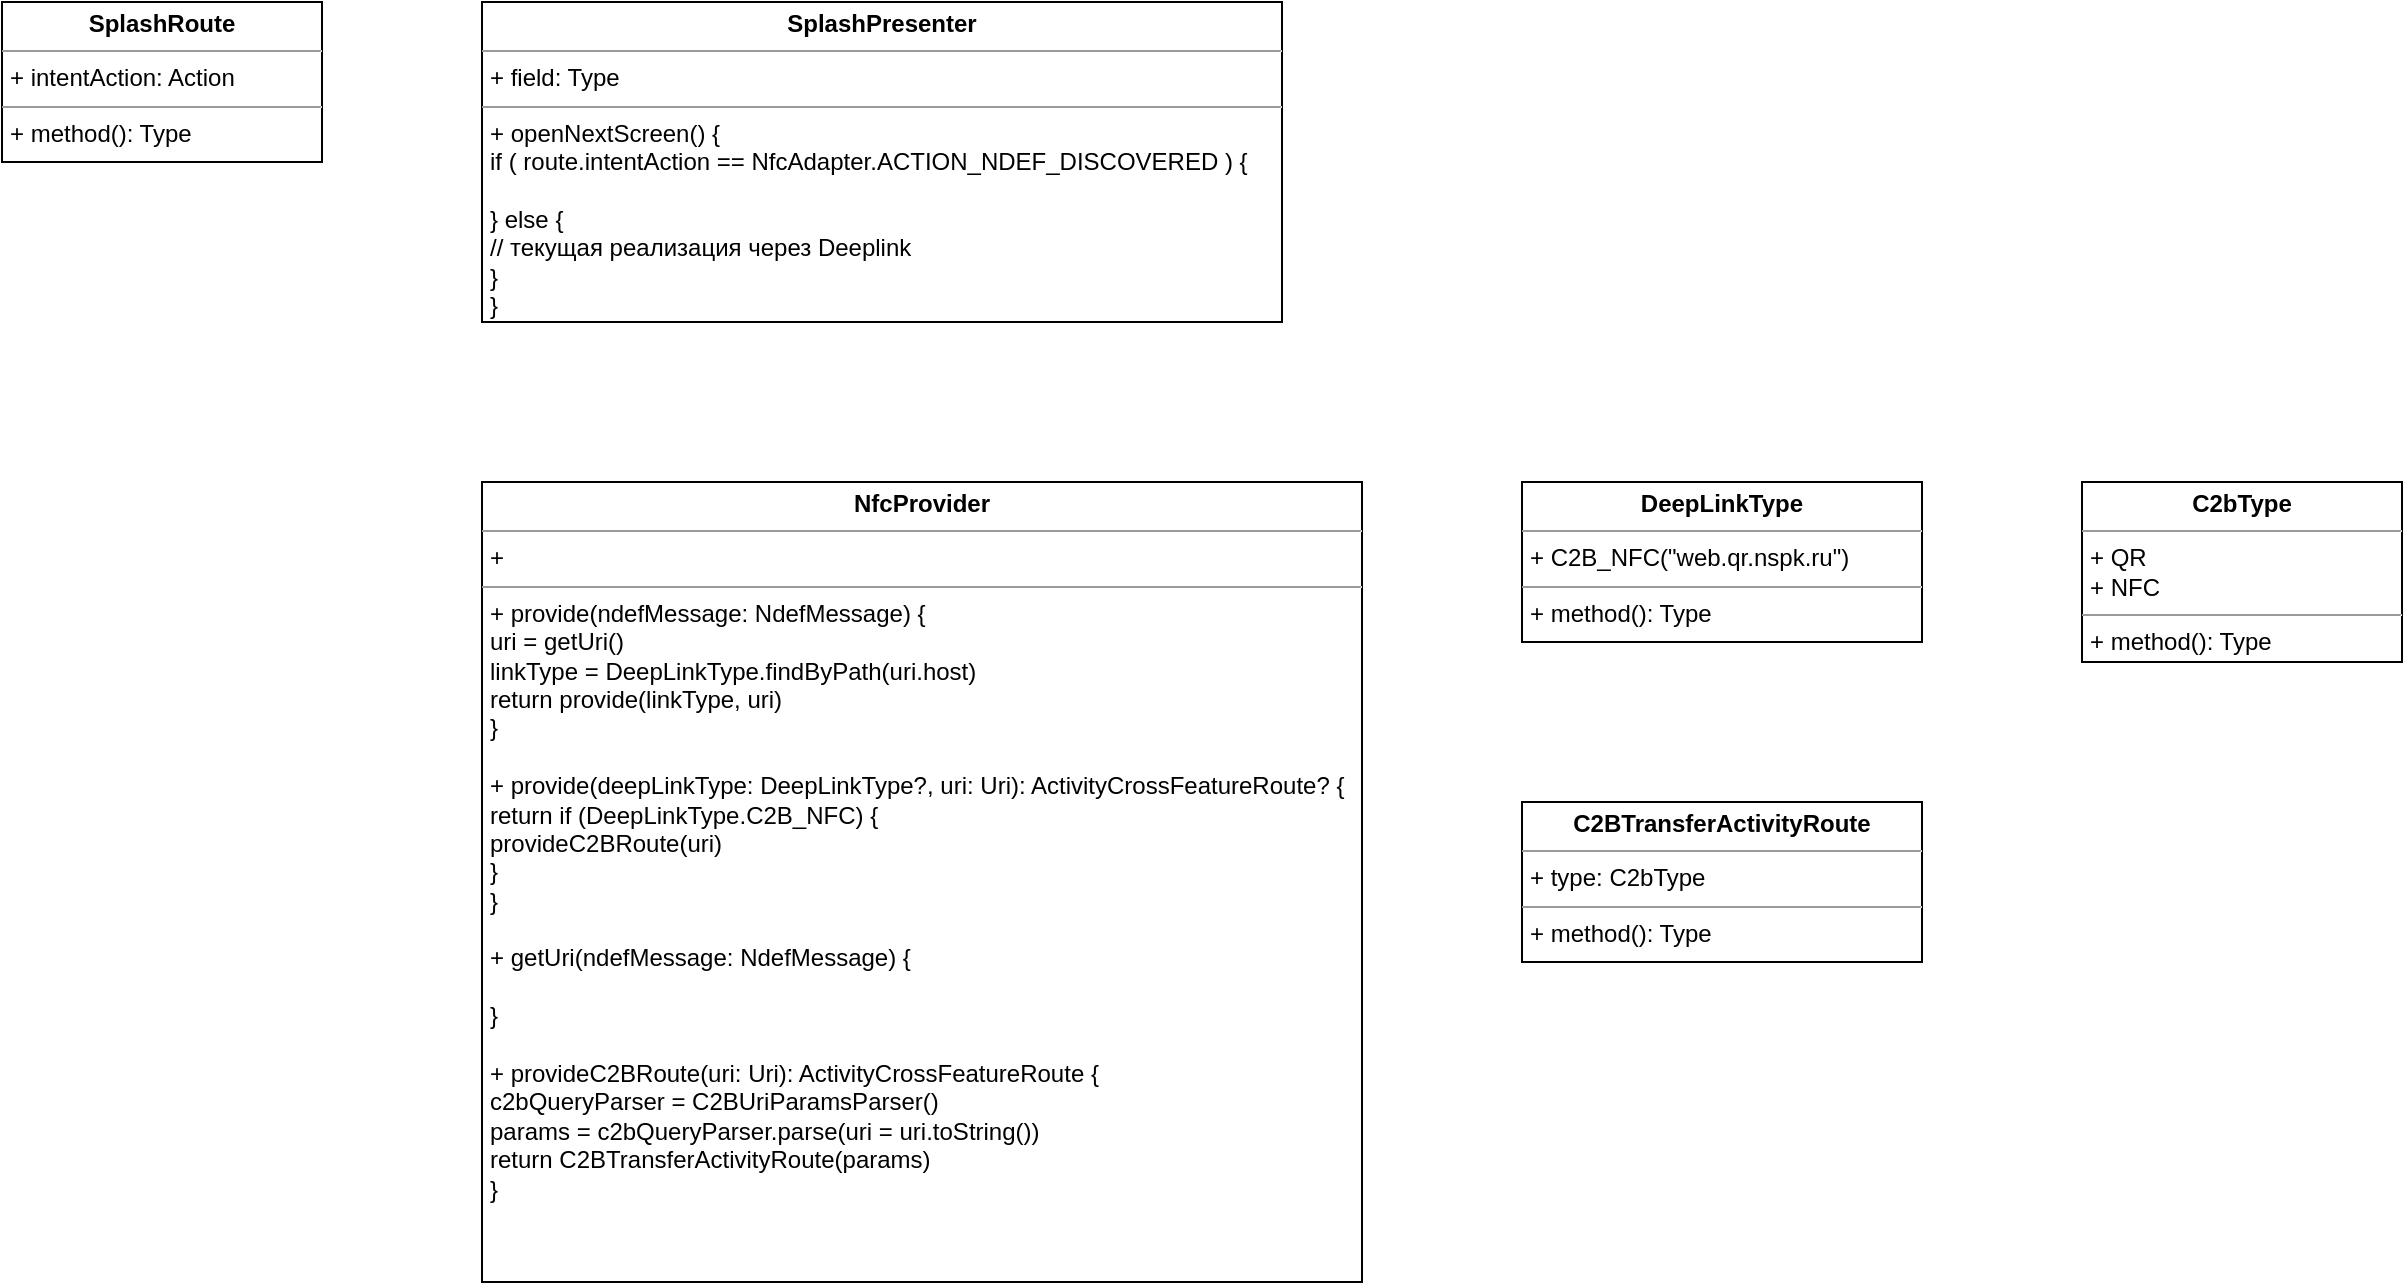 <mxfile version="20.8.16" type="github">
  <diagram name="Страница 1" id="77XX2ot-AXuAcVkpyhDV">
    <mxGraphModel dx="954" dy="642" grid="1" gridSize="10" guides="1" tooltips="1" connect="1" arrows="1" fold="1" page="1" pageScale="1" pageWidth="827" pageHeight="1169" math="0" shadow="0">
      <root>
        <mxCell id="0" />
        <mxCell id="1" parent="0" />
        <mxCell id="XIR1wBfXApnDmehk49Lx-1" value="&lt;p style=&quot;margin:0px;margin-top:4px;text-align:center;&quot;&gt;&lt;b&gt;SplashRoute&lt;/b&gt;&lt;/p&gt;&lt;hr size=&quot;1&quot;&gt;&lt;p style=&quot;margin:0px;margin-left:4px;&quot;&gt;+ intentAction: Action&lt;br&gt;&lt;/p&gt;&lt;hr size=&quot;1&quot;&gt;&lt;p style=&quot;margin:0px;margin-left:4px;&quot;&gt;+ method(): Type&lt;/p&gt;" style="verticalAlign=top;align=left;overflow=fill;fontSize=12;fontFamily=Helvetica;html=1;" vertex="1" parent="1">
          <mxGeometry x="80" y="80" width="160" height="80" as="geometry" />
        </mxCell>
        <mxCell id="XIR1wBfXApnDmehk49Lx-2" value="&lt;p style=&quot;margin:0px;margin-top:4px;text-align:center;&quot;&gt;&lt;b&gt;SplashPresenter&lt;/b&gt;&lt;/p&gt;&lt;hr size=&quot;1&quot;&gt;&lt;p style=&quot;margin:0px;margin-left:4px;&quot;&gt;+ field: Type&lt;/p&gt;&lt;hr size=&quot;1&quot;&gt;&lt;p style=&quot;margin:0px;margin-left:4px;&quot;&gt;+ openNextScreen() {&lt;/p&gt;&lt;p style=&quot;margin:0px;margin-left:4px;&quot;&gt;if ( route.intentAction == NfcAdapter.ACTION_NDEF_DISCOVERED ) {&lt;/p&gt;&lt;p style=&quot;margin:0px;margin-left:4px;&quot;&gt;&lt;br&gt;&lt;/p&gt;&lt;p style=&quot;margin:0px;margin-left:4px;&quot;&gt;} else { &lt;br&gt;&lt;/p&gt;&lt;p style=&quot;margin:0px;margin-left:4px;&quot;&gt;// текущая реализация через Deeplink&lt;br&gt;&lt;/p&gt;&lt;p style=&quot;margin:0px;margin-left:4px;&quot;&gt;}&lt;br&gt;&lt;/p&gt;&lt;p style=&quot;margin:0px;margin-left:4px;&quot;&gt;}&lt;br&gt;&lt;/p&gt;" style="verticalAlign=top;align=left;overflow=fill;fontSize=12;fontFamily=Helvetica;html=1;" vertex="1" parent="1">
          <mxGeometry x="320" y="80" width="400" height="160" as="geometry" />
        </mxCell>
        <mxCell id="XIR1wBfXApnDmehk49Lx-3" value="&lt;p style=&quot;margin:0px;margin-top:4px;text-align:center;&quot;&gt;&lt;b&gt;NfcProvider&lt;/b&gt;&lt;/p&gt;&lt;hr size=&quot;1&quot;&gt;&lt;p style=&quot;margin:0px;margin-left:4px;&quot;&gt;+ &lt;br&gt;&lt;/p&gt;&lt;hr size=&quot;1&quot;&gt;&lt;p style=&quot;margin:0px;margin-left:4px;&quot;&gt;+ provide(ndefMessage: NdefMessage) {&lt;/p&gt;&lt;p style=&quot;margin:0px;margin-left:4px;&quot;&gt;uri = getUri()&lt;br&gt;&lt;/p&gt;&lt;p style=&quot;margin:0px;margin-left:4px;&quot;&gt;linkType = DeepLinkType.findByPath(uri.host)&lt;/p&gt;&lt;p style=&quot;margin:0px;margin-left:4px;&quot;&gt;return provide(linkType, uri)&lt;br&gt;&lt;/p&gt;&lt;p style=&quot;margin:0px;margin-left:4px;&quot;&gt;}&lt;/p&gt;&lt;p style=&quot;margin:0px;margin-left:4px;&quot;&gt;&lt;br&gt;&lt;/p&gt;&lt;p style=&quot;margin:0px;margin-left:4px;&quot;&gt;+ provide(deepLinkType: DeepLinkType?, uri: Uri): ActivityCrossFeatureRoute? {&lt;/p&gt;&lt;p style=&quot;margin:0px;margin-left:4px;&quot;&gt;return if (DeepLinkType.C2B_NFC) {&lt;/p&gt;&lt;p style=&quot;margin:0px;margin-left:4px;&quot;&gt;provideC2BRoute(uri)&lt;/p&gt;&lt;p style=&quot;margin:0px;margin-left:4px;&quot;&gt;}&lt;br&gt;&lt;/p&gt;&lt;p style=&quot;margin:0px;margin-left:4px;&quot;&gt;}&lt;br&gt;&lt;/p&gt;&lt;p style=&quot;margin:0px;margin-left:4px;&quot;&gt;&lt;br&gt;&lt;/p&gt;&lt;p style=&quot;margin:0px;margin-left:4px;&quot;&gt;+ getUri(ndefMessage: NdefMessage) {&lt;/p&gt;&lt;p style=&quot;margin:0px;margin-left:4px;&quot;&gt;&lt;br&gt;&lt;/p&gt;&lt;p style=&quot;margin:0px;margin-left:4px;&quot;&gt;}&lt;/p&gt;&lt;p style=&quot;margin:0px;margin-left:4px;&quot;&gt;&lt;br&gt;&lt;/p&gt;&lt;p style=&quot;margin:0px;margin-left:4px;&quot;&gt;+ provideC2BRoute(uri: Uri): ActivityCrossFeatureRoute {&lt;/p&gt;&lt;p style=&quot;margin:0px;margin-left:4px;&quot;&gt;c2bQueryParser = C2BUriParamsParser()&lt;/p&gt;&lt;p style=&quot;margin:0px;margin-left:4px;&quot;&gt;params = c2bQueryParser.parse(uri = uri.toString())&lt;/p&gt;&lt;p style=&quot;margin:0px;margin-left:4px;&quot;&gt;return C2BTransferActivityRoute(params)&lt;br&gt;&lt;/p&gt;&lt;p style=&quot;margin:0px;margin-left:4px;&quot;&gt;}&lt;br&gt;&lt;/p&gt;" style="verticalAlign=top;align=left;overflow=fill;fontSize=12;fontFamily=Helvetica;html=1;" vertex="1" parent="1">
          <mxGeometry x="320" y="320" width="440" height="400" as="geometry" />
        </mxCell>
        <mxCell id="XIR1wBfXApnDmehk49Lx-4" value="&lt;p style=&quot;margin:0px;margin-top:4px;text-align:center;&quot;&gt;&lt;b&gt;DeepLinkType&lt;/b&gt;&lt;/p&gt;&lt;hr size=&quot;1&quot;&gt;&lt;p style=&quot;margin:0px;margin-left:4px;&quot;&gt;+ C2B_NFC(&quot;web.qr.nspk.ru&quot;)&lt;/p&gt;&lt;hr size=&quot;1&quot;&gt;&lt;p style=&quot;margin:0px;margin-left:4px;&quot;&gt;+ method(): Type&lt;/p&gt;" style="verticalAlign=top;align=left;overflow=fill;fontSize=12;fontFamily=Helvetica;html=1;" vertex="1" parent="1">
          <mxGeometry x="840" y="320" width="200" height="80" as="geometry" />
        </mxCell>
        <mxCell id="XIR1wBfXApnDmehk49Lx-5" value="&lt;p style=&quot;margin:0px;margin-top:4px;text-align:center;&quot;&gt;&lt;b&gt;C2BTransferActivityRoute&lt;/b&gt;&lt;/p&gt;&lt;hr size=&quot;1&quot;&gt;&lt;p style=&quot;margin:0px;margin-left:4px;&quot;&gt;+ type: C2bType&lt;br&gt;&lt;/p&gt;&lt;hr size=&quot;1&quot;&gt;&lt;p style=&quot;margin:0px;margin-left:4px;&quot;&gt;+ method(): Type&lt;/p&gt;" style="verticalAlign=top;align=left;overflow=fill;fontSize=12;fontFamily=Helvetica;html=1;" vertex="1" parent="1">
          <mxGeometry x="840" y="480" width="200" height="80" as="geometry" />
        </mxCell>
        <mxCell id="XIR1wBfXApnDmehk49Lx-6" value="&lt;p style=&quot;margin:0px;margin-top:4px;text-align:center;&quot;&gt;&lt;b&gt;C2bType&lt;/b&gt;&lt;br&gt;&lt;/p&gt;&lt;hr size=&quot;1&quot;&gt;&lt;p style=&quot;margin:0px;margin-left:4px;&quot;&gt;+ QR&lt;/p&gt;&lt;p style=&quot;margin:0px;margin-left:4px;&quot;&gt;+ NFC&lt;br&gt;&lt;/p&gt;&lt;hr size=&quot;1&quot;&gt;&lt;p style=&quot;margin:0px;margin-left:4px;&quot;&gt;+ method(): Type&lt;/p&gt;" style="verticalAlign=top;align=left;overflow=fill;fontSize=12;fontFamily=Helvetica;html=1;" vertex="1" parent="1">
          <mxGeometry x="1120" y="320" width="160" height="90" as="geometry" />
        </mxCell>
      </root>
    </mxGraphModel>
  </diagram>
</mxfile>
